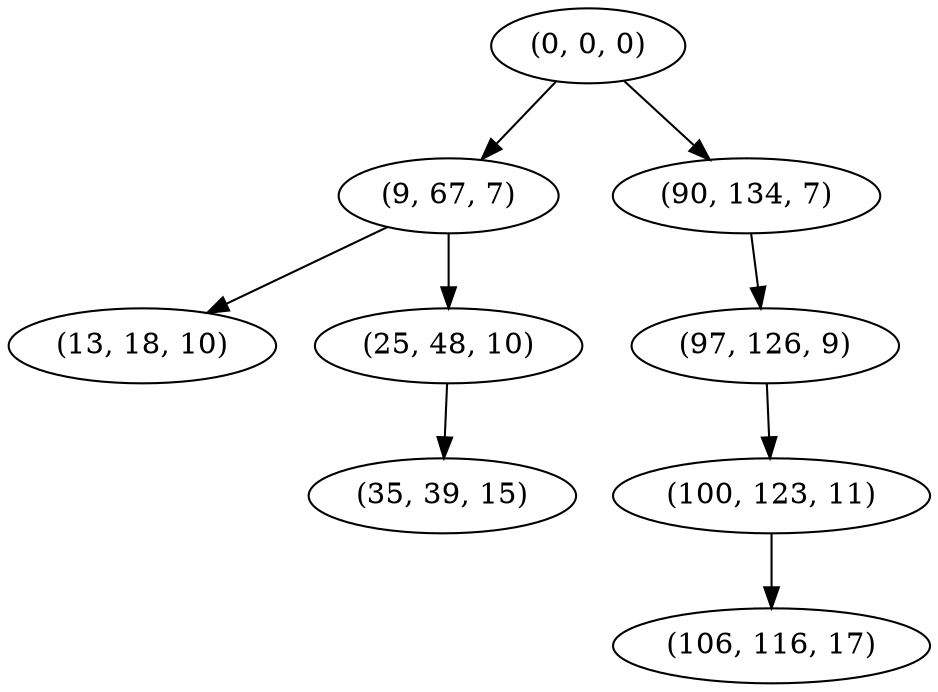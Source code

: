 digraph tree {
    "(0, 0, 0)";
    "(9, 67, 7)";
    "(13, 18, 10)";
    "(25, 48, 10)";
    "(35, 39, 15)";
    "(90, 134, 7)";
    "(97, 126, 9)";
    "(100, 123, 11)";
    "(106, 116, 17)";
    "(0, 0, 0)" -> "(9, 67, 7)";
    "(0, 0, 0)" -> "(90, 134, 7)";
    "(9, 67, 7)" -> "(13, 18, 10)";
    "(9, 67, 7)" -> "(25, 48, 10)";
    "(25, 48, 10)" -> "(35, 39, 15)";
    "(90, 134, 7)" -> "(97, 126, 9)";
    "(97, 126, 9)" -> "(100, 123, 11)";
    "(100, 123, 11)" -> "(106, 116, 17)";
}
